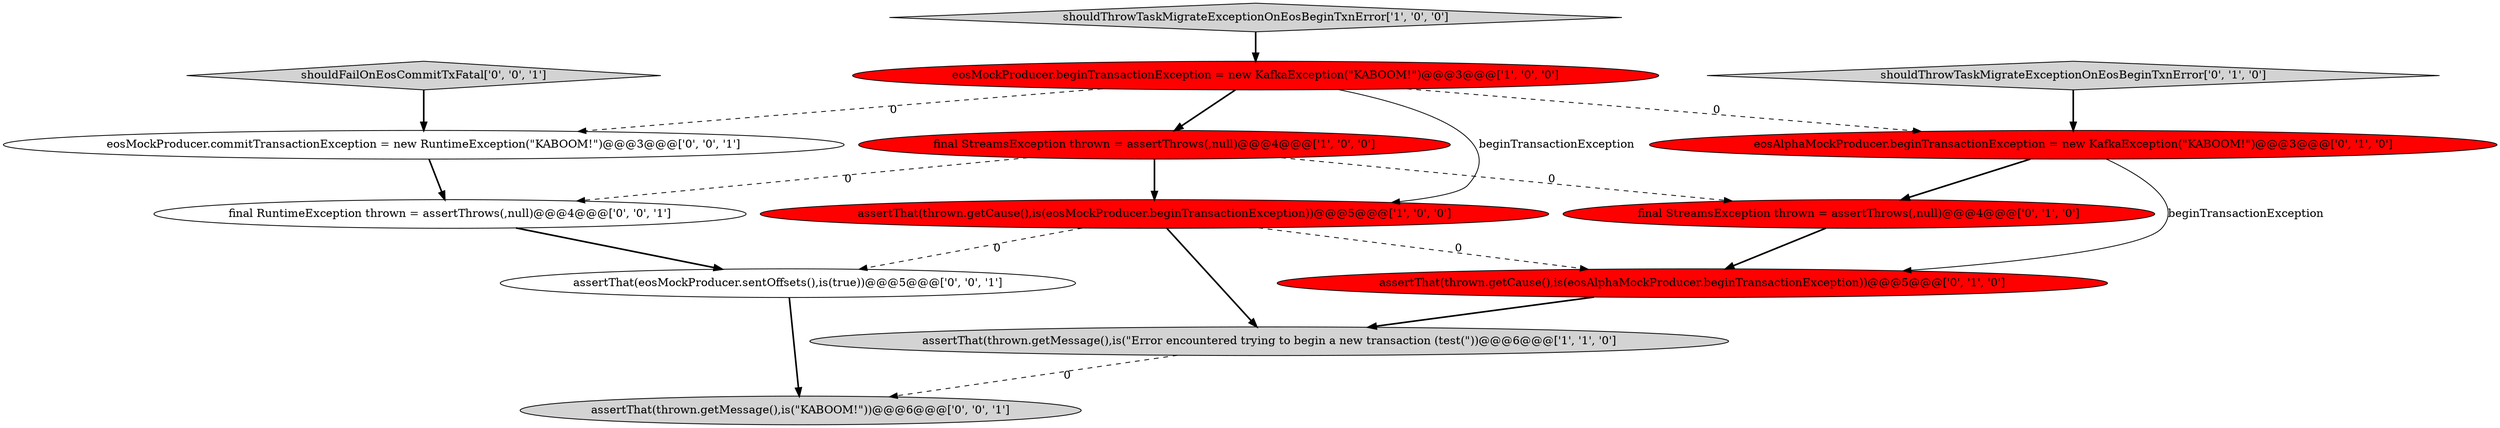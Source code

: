 digraph {
2 [style = filled, label = "shouldThrowTaskMigrateExceptionOnEosBeginTxnError['1', '0', '0']", fillcolor = lightgray, shape = diamond image = "AAA0AAABBB1BBB"];
4 [style = filled, label = "assertThat(thrown.getCause(),is(eosMockProducer.beginTransactionException))@@@5@@@['1', '0', '0']", fillcolor = red, shape = ellipse image = "AAA1AAABBB1BBB"];
3 [style = filled, label = "assertThat(thrown.getMessage(),is(\"Error encountered trying to begin a new transaction (test(\"))@@@6@@@['1', '1', '0']", fillcolor = lightgray, shape = ellipse image = "AAA0AAABBB1BBB"];
1 [style = filled, label = "eosMockProducer.beginTransactionException = new KafkaException(\"KABOOM!\")@@@3@@@['1', '0', '0']", fillcolor = red, shape = ellipse image = "AAA1AAABBB1BBB"];
13 [style = filled, label = "assertThat(eosMockProducer.sentOffsets(),is(true))@@@5@@@['0', '0', '1']", fillcolor = white, shape = ellipse image = "AAA0AAABBB3BBB"];
7 [style = filled, label = "shouldThrowTaskMigrateExceptionOnEosBeginTxnError['0', '1', '0']", fillcolor = lightgray, shape = diamond image = "AAA0AAABBB2BBB"];
12 [style = filled, label = "assertThat(thrown.getMessage(),is(\"KABOOM!\"))@@@6@@@['0', '0', '1']", fillcolor = lightgray, shape = ellipse image = "AAA0AAABBB3BBB"];
11 [style = filled, label = "eosMockProducer.commitTransactionException = new RuntimeException(\"KABOOM!\")@@@3@@@['0', '0', '1']", fillcolor = white, shape = ellipse image = "AAA0AAABBB3BBB"];
5 [style = filled, label = "eosAlphaMockProducer.beginTransactionException = new KafkaException(\"KABOOM!\")@@@3@@@['0', '1', '0']", fillcolor = red, shape = ellipse image = "AAA1AAABBB2BBB"];
8 [style = filled, label = "final StreamsException thrown = assertThrows(,null)@@@4@@@['0', '1', '0']", fillcolor = red, shape = ellipse image = "AAA1AAABBB2BBB"];
6 [style = filled, label = "assertThat(thrown.getCause(),is(eosAlphaMockProducer.beginTransactionException))@@@5@@@['0', '1', '0']", fillcolor = red, shape = ellipse image = "AAA1AAABBB2BBB"];
9 [style = filled, label = "final RuntimeException thrown = assertThrows(,null)@@@4@@@['0', '0', '1']", fillcolor = white, shape = ellipse image = "AAA0AAABBB3BBB"];
10 [style = filled, label = "shouldFailOnEosCommitTxFatal['0', '0', '1']", fillcolor = lightgray, shape = diamond image = "AAA0AAABBB3BBB"];
0 [style = filled, label = "final StreamsException thrown = assertThrows(,null)@@@4@@@['1', '0', '0']", fillcolor = red, shape = ellipse image = "AAA1AAABBB1BBB"];
6->3 [style = bold, label=""];
5->8 [style = bold, label=""];
4->3 [style = bold, label=""];
5->6 [style = solid, label="beginTransactionException"];
1->5 [style = dashed, label="0"];
2->1 [style = bold, label=""];
8->6 [style = bold, label=""];
1->0 [style = bold, label=""];
4->6 [style = dashed, label="0"];
11->9 [style = bold, label=""];
7->5 [style = bold, label=""];
13->12 [style = bold, label=""];
10->11 [style = bold, label=""];
3->12 [style = dashed, label="0"];
0->4 [style = bold, label=""];
1->11 [style = dashed, label="0"];
0->8 [style = dashed, label="0"];
0->9 [style = dashed, label="0"];
4->13 [style = dashed, label="0"];
9->13 [style = bold, label=""];
1->4 [style = solid, label="beginTransactionException"];
}
